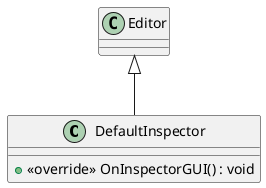 @startuml
class DefaultInspector {
    + <<override>> OnInspectorGUI() : void
}
Editor <|-- DefaultInspector
@enduml
